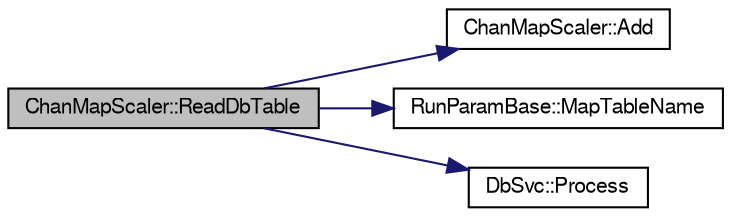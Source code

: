 digraph "ChanMapScaler::ReadDbTable"
{
  bgcolor="transparent";
  edge [fontname="FreeSans",fontsize="10",labelfontname="FreeSans",labelfontsize="10"];
  node [fontname="FreeSans",fontsize="10",shape=record];
  rankdir="LR";
  Node1 [label="ChanMapScaler::ReadDbTable",height=0.2,width=0.4,color="black", fillcolor="grey75", style="filled" fontcolor="black"];
  Node1 -> Node2 [color="midnightblue",fontsize="10",style="solid",fontname="FreeSans"];
  Node2 [label="ChanMapScaler::Add",height=0.2,width=0.4,color="black",URL="$d9/d1d/classChanMapScaler.html#ad32de43b280a7de3ca5f7db1a1266677"];
  Node1 -> Node3 [color="midnightblue",fontsize="10",style="solid",fontname="FreeSans"];
  Node3 [label="RunParamBase::MapTableName",height=0.2,width=0.4,color="black",URL="$db/d8a/classRunParamBase.html#ad9f709752d29d2a439deafc2663e78e4"];
  Node1 -> Node4 [color="midnightblue",fontsize="10",style="solid",fontname="FreeSans"];
  Node4 [label="DbSvc::Process",height=0.2,width=0.4,color="black",URL="$d2/da4/classDbSvc.html#a5a73427afe9c0bd72d41b45e211ae187"];
}
